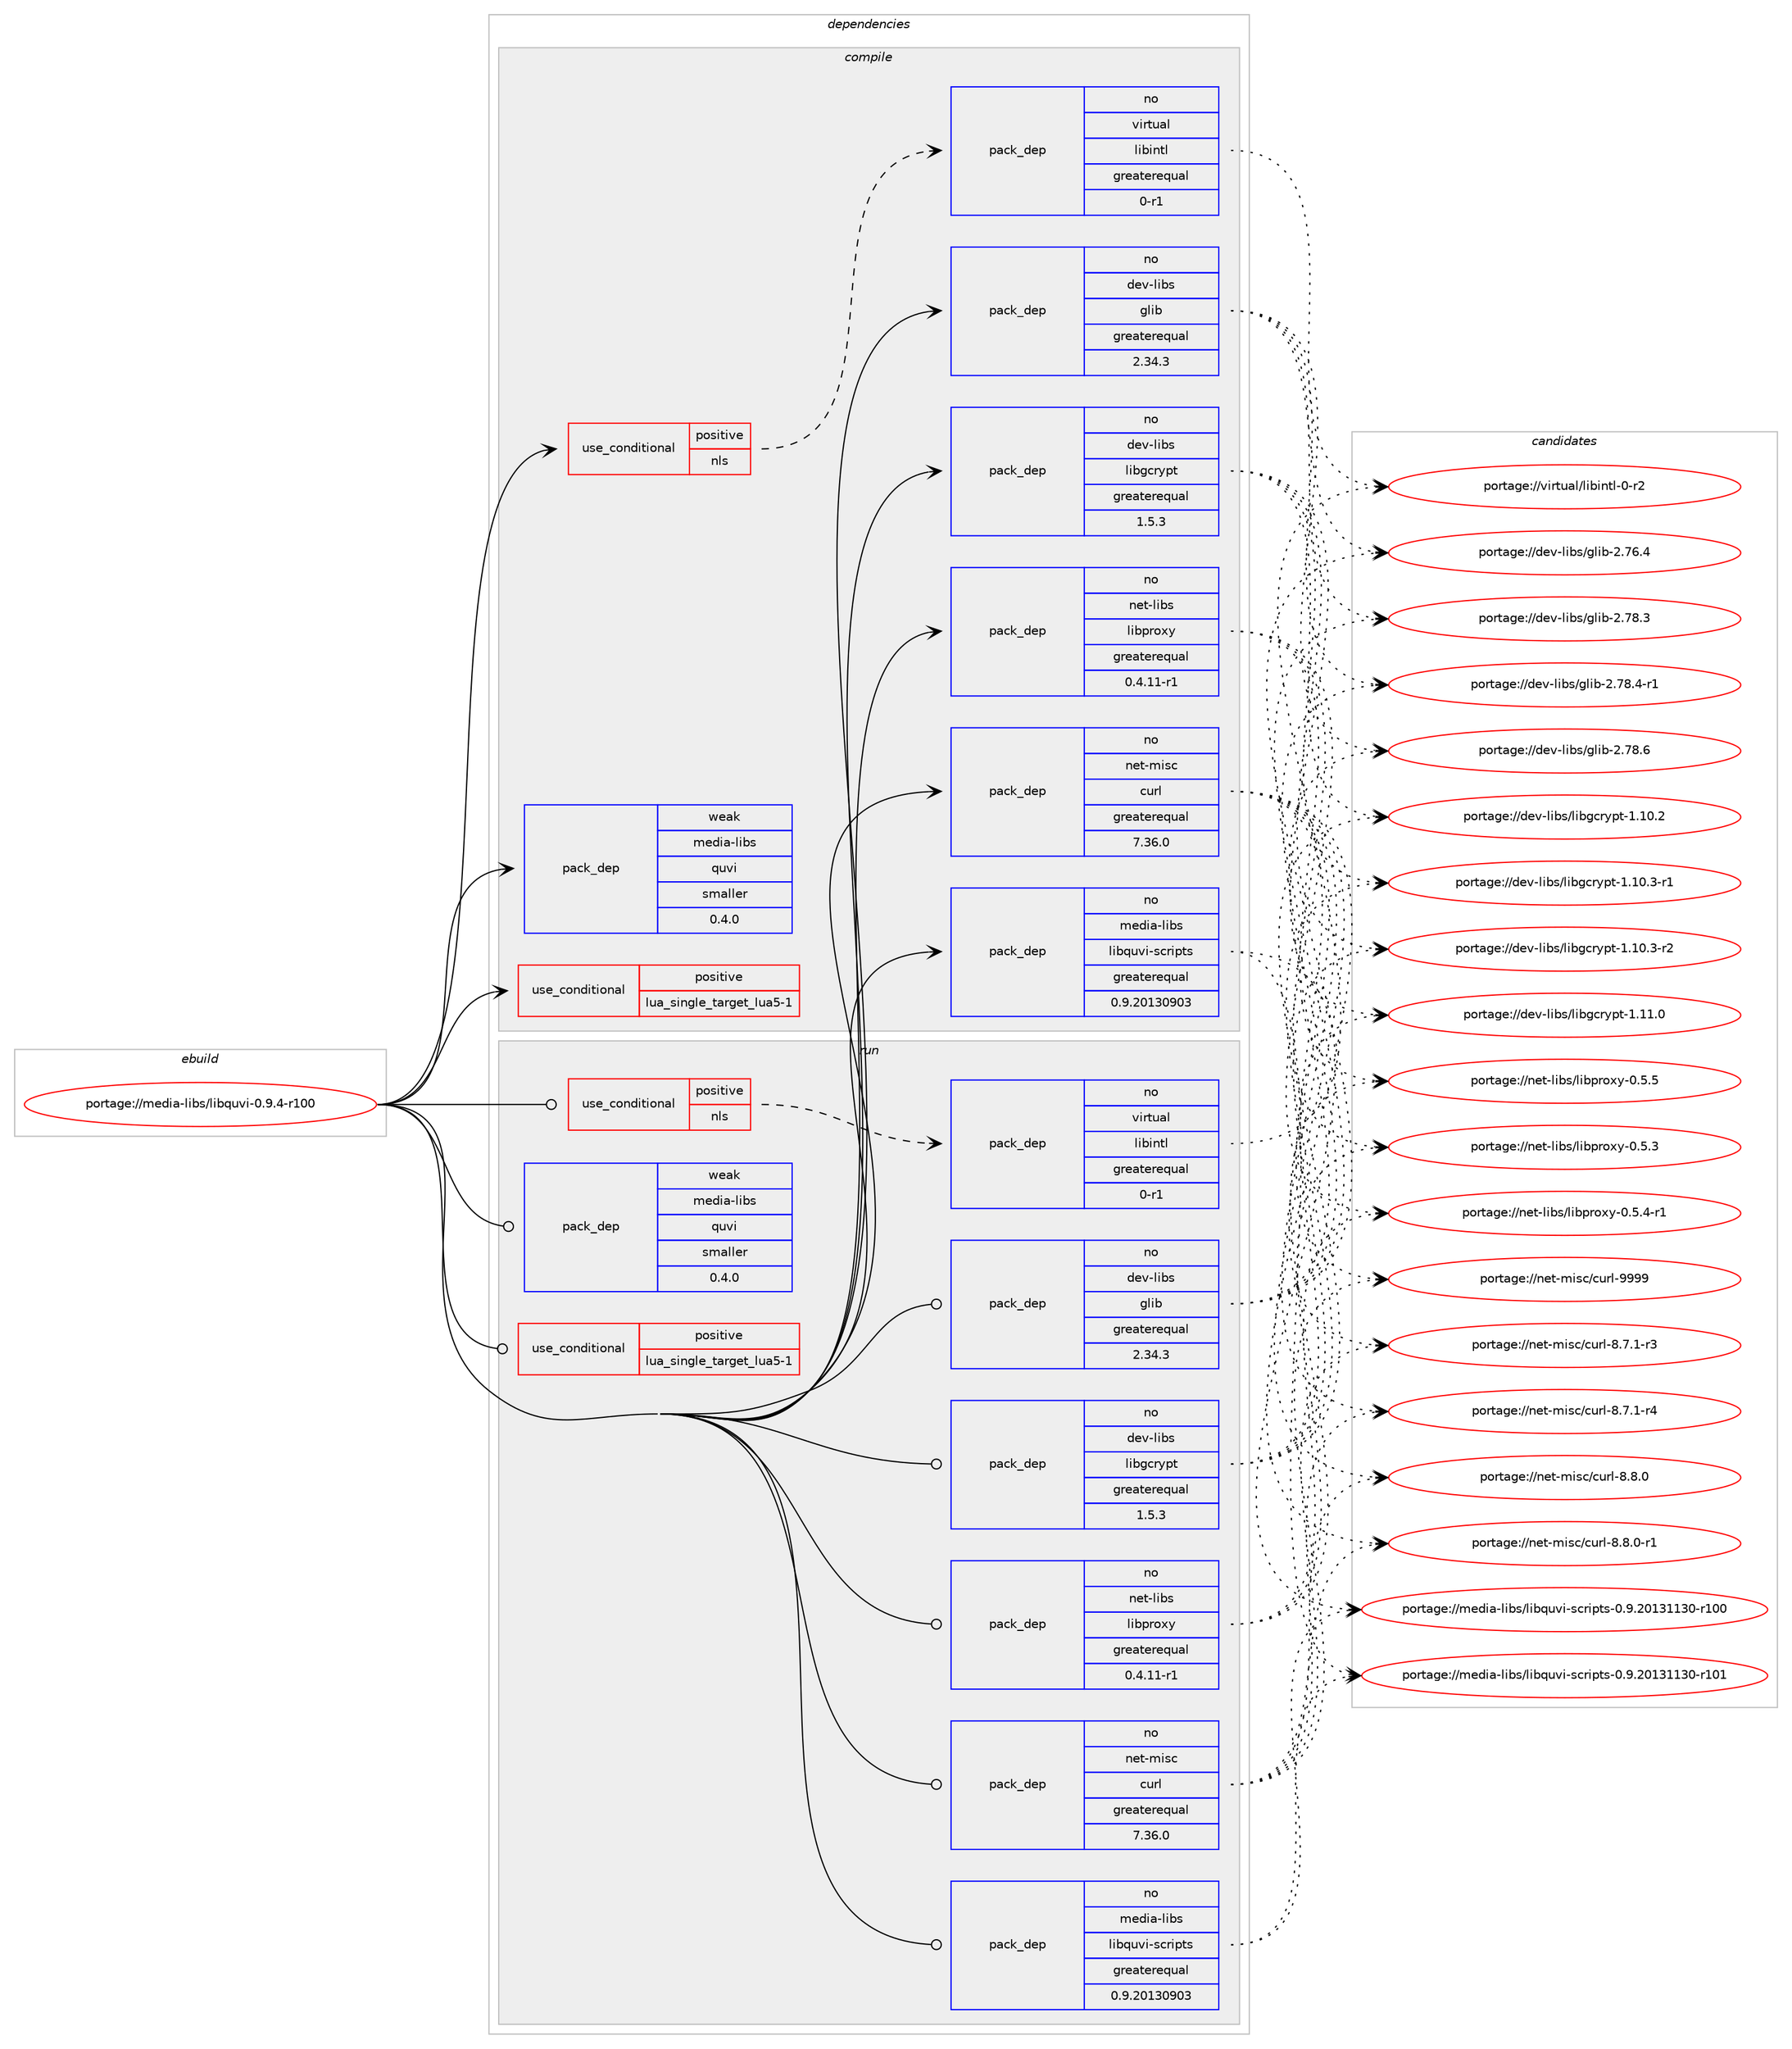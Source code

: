 digraph prolog {

# *************
# Graph options
# *************

newrank=true;
concentrate=true;
compound=true;
graph [rankdir=LR,fontname=Helvetica,fontsize=10,ranksep=1.5];#, ranksep=2.5, nodesep=0.2];
edge  [arrowhead=vee];
node  [fontname=Helvetica,fontsize=10];

# **********
# The ebuild
# **********

subgraph cluster_leftcol {
color=gray;
rank=same;
label=<<i>ebuild</i>>;
id [label="portage://media-libs/libquvi-0.9.4-r100", color=red, width=4, href="../media-libs/libquvi-0.9.4-r100.svg"];
}

# ****************
# The dependencies
# ****************

subgraph cluster_midcol {
color=gray;
label=<<i>dependencies</i>>;
subgraph cluster_compile {
fillcolor="#eeeeee";
style=filled;
label=<<i>compile</i>>;
subgraph cond74275 {
dependency156379 [label=<<TABLE BORDER="0" CELLBORDER="1" CELLSPACING="0" CELLPADDING="4"><TR><TD ROWSPAN="3" CELLPADDING="10">use_conditional</TD></TR><TR><TD>positive</TD></TR><TR><TD>lua_single_target_lua5-1</TD></TR></TABLE>>, shape=none, color=red];
# *** BEGIN UNKNOWN DEPENDENCY TYPE (TODO) ***
# dependency156379 -> package_dependency(portage://media-libs/libquvi-0.9.4-r100,install,no,dev-lang,lua,none,[,,],[slot(5.1)],[use(enable(deprecated),none)])
# *** END UNKNOWN DEPENDENCY TYPE (TODO) ***

}
id:e -> dependency156379:w [weight=20,style="solid",arrowhead="vee"];
subgraph cond74276 {
dependency156380 [label=<<TABLE BORDER="0" CELLBORDER="1" CELLSPACING="0" CELLPADDING="4"><TR><TD ROWSPAN="3" CELLPADDING="10">use_conditional</TD></TR><TR><TD>positive</TD></TR><TR><TD>nls</TD></TR></TABLE>>, shape=none, color=red];
subgraph pack79788 {
dependency156381 [label=<<TABLE BORDER="0" CELLBORDER="1" CELLSPACING="0" CELLPADDING="4" WIDTH="220"><TR><TD ROWSPAN="6" CELLPADDING="30">pack_dep</TD></TR><TR><TD WIDTH="110">no</TD></TR><TR><TD>virtual</TD></TR><TR><TD>libintl</TD></TR><TR><TD>greaterequal</TD></TR><TR><TD>0-r1</TD></TR></TABLE>>, shape=none, color=blue];
}
dependency156380:e -> dependency156381:w [weight=20,style="dashed",arrowhead="vee"];
}
id:e -> dependency156380:w [weight=20,style="solid",arrowhead="vee"];
subgraph pack79789 {
dependency156382 [label=<<TABLE BORDER="0" CELLBORDER="1" CELLSPACING="0" CELLPADDING="4" WIDTH="220"><TR><TD ROWSPAN="6" CELLPADDING="30">pack_dep</TD></TR><TR><TD WIDTH="110">no</TD></TR><TR><TD>dev-libs</TD></TR><TR><TD>glib</TD></TR><TR><TD>greaterequal</TD></TR><TR><TD>2.34.3</TD></TR></TABLE>>, shape=none, color=blue];
}
id:e -> dependency156382:w [weight=20,style="solid",arrowhead="vee"];
subgraph pack79790 {
dependency156383 [label=<<TABLE BORDER="0" CELLBORDER="1" CELLSPACING="0" CELLPADDING="4" WIDTH="220"><TR><TD ROWSPAN="6" CELLPADDING="30">pack_dep</TD></TR><TR><TD WIDTH="110">no</TD></TR><TR><TD>dev-libs</TD></TR><TR><TD>libgcrypt</TD></TR><TR><TD>greaterequal</TD></TR><TR><TD>1.5.3</TD></TR></TABLE>>, shape=none, color=blue];
}
id:e -> dependency156383:w [weight=20,style="solid",arrowhead="vee"];
subgraph pack79791 {
dependency156384 [label=<<TABLE BORDER="0" CELLBORDER="1" CELLSPACING="0" CELLPADDING="4" WIDTH="220"><TR><TD ROWSPAN="6" CELLPADDING="30">pack_dep</TD></TR><TR><TD WIDTH="110">no</TD></TR><TR><TD>media-libs</TD></TR><TR><TD>libquvi-scripts</TD></TR><TR><TD>greaterequal</TD></TR><TR><TD>0.9.20130903</TD></TR></TABLE>>, shape=none, color=blue];
}
id:e -> dependency156384:w [weight=20,style="solid",arrowhead="vee"];
subgraph pack79792 {
dependency156385 [label=<<TABLE BORDER="0" CELLBORDER="1" CELLSPACING="0" CELLPADDING="4" WIDTH="220"><TR><TD ROWSPAN="6" CELLPADDING="30">pack_dep</TD></TR><TR><TD WIDTH="110">no</TD></TR><TR><TD>net-libs</TD></TR><TR><TD>libproxy</TD></TR><TR><TD>greaterequal</TD></TR><TR><TD>0.4.11-r1</TD></TR></TABLE>>, shape=none, color=blue];
}
id:e -> dependency156385:w [weight=20,style="solid",arrowhead="vee"];
subgraph pack79793 {
dependency156386 [label=<<TABLE BORDER="0" CELLBORDER="1" CELLSPACING="0" CELLPADDING="4" WIDTH="220"><TR><TD ROWSPAN="6" CELLPADDING="30">pack_dep</TD></TR><TR><TD WIDTH="110">no</TD></TR><TR><TD>net-misc</TD></TR><TR><TD>curl</TD></TR><TR><TD>greaterequal</TD></TR><TR><TD>7.36.0</TD></TR></TABLE>>, shape=none, color=blue];
}
id:e -> dependency156386:w [weight=20,style="solid",arrowhead="vee"];
subgraph pack79794 {
dependency156387 [label=<<TABLE BORDER="0" CELLBORDER="1" CELLSPACING="0" CELLPADDING="4" WIDTH="220"><TR><TD ROWSPAN="6" CELLPADDING="30">pack_dep</TD></TR><TR><TD WIDTH="110">weak</TD></TR><TR><TD>media-libs</TD></TR><TR><TD>quvi</TD></TR><TR><TD>smaller</TD></TR><TR><TD>0.4.0</TD></TR></TABLE>>, shape=none, color=blue];
}
id:e -> dependency156387:w [weight=20,style="solid",arrowhead="vee"];
}
subgraph cluster_compileandrun {
fillcolor="#eeeeee";
style=filled;
label=<<i>compile and run</i>>;
}
subgraph cluster_run {
fillcolor="#eeeeee";
style=filled;
label=<<i>run</i>>;
subgraph cond74277 {
dependency156388 [label=<<TABLE BORDER="0" CELLBORDER="1" CELLSPACING="0" CELLPADDING="4"><TR><TD ROWSPAN="3" CELLPADDING="10">use_conditional</TD></TR><TR><TD>positive</TD></TR><TR><TD>lua_single_target_lua5-1</TD></TR></TABLE>>, shape=none, color=red];
# *** BEGIN UNKNOWN DEPENDENCY TYPE (TODO) ***
# dependency156388 -> package_dependency(portage://media-libs/libquvi-0.9.4-r100,run,no,dev-lang,lua,none,[,,],[slot(5.1)],[use(enable(deprecated),none)])
# *** END UNKNOWN DEPENDENCY TYPE (TODO) ***

}
id:e -> dependency156388:w [weight=20,style="solid",arrowhead="odot"];
subgraph cond74278 {
dependency156389 [label=<<TABLE BORDER="0" CELLBORDER="1" CELLSPACING="0" CELLPADDING="4"><TR><TD ROWSPAN="3" CELLPADDING="10">use_conditional</TD></TR><TR><TD>positive</TD></TR><TR><TD>nls</TD></TR></TABLE>>, shape=none, color=red];
subgraph pack79795 {
dependency156390 [label=<<TABLE BORDER="0" CELLBORDER="1" CELLSPACING="0" CELLPADDING="4" WIDTH="220"><TR><TD ROWSPAN="6" CELLPADDING="30">pack_dep</TD></TR><TR><TD WIDTH="110">no</TD></TR><TR><TD>virtual</TD></TR><TR><TD>libintl</TD></TR><TR><TD>greaterequal</TD></TR><TR><TD>0-r1</TD></TR></TABLE>>, shape=none, color=blue];
}
dependency156389:e -> dependency156390:w [weight=20,style="dashed",arrowhead="vee"];
}
id:e -> dependency156389:w [weight=20,style="solid",arrowhead="odot"];
subgraph pack79796 {
dependency156391 [label=<<TABLE BORDER="0" CELLBORDER="1" CELLSPACING="0" CELLPADDING="4" WIDTH="220"><TR><TD ROWSPAN="6" CELLPADDING="30">pack_dep</TD></TR><TR><TD WIDTH="110">no</TD></TR><TR><TD>dev-libs</TD></TR><TR><TD>glib</TD></TR><TR><TD>greaterequal</TD></TR><TR><TD>2.34.3</TD></TR></TABLE>>, shape=none, color=blue];
}
id:e -> dependency156391:w [weight=20,style="solid",arrowhead="odot"];
subgraph pack79797 {
dependency156392 [label=<<TABLE BORDER="0" CELLBORDER="1" CELLSPACING="0" CELLPADDING="4" WIDTH="220"><TR><TD ROWSPAN="6" CELLPADDING="30">pack_dep</TD></TR><TR><TD WIDTH="110">no</TD></TR><TR><TD>dev-libs</TD></TR><TR><TD>libgcrypt</TD></TR><TR><TD>greaterequal</TD></TR><TR><TD>1.5.3</TD></TR></TABLE>>, shape=none, color=blue];
}
id:e -> dependency156392:w [weight=20,style="solid",arrowhead="odot"];
subgraph pack79798 {
dependency156393 [label=<<TABLE BORDER="0" CELLBORDER="1" CELLSPACING="0" CELLPADDING="4" WIDTH="220"><TR><TD ROWSPAN="6" CELLPADDING="30">pack_dep</TD></TR><TR><TD WIDTH="110">no</TD></TR><TR><TD>media-libs</TD></TR><TR><TD>libquvi-scripts</TD></TR><TR><TD>greaterequal</TD></TR><TR><TD>0.9.20130903</TD></TR></TABLE>>, shape=none, color=blue];
}
id:e -> dependency156393:w [weight=20,style="solid",arrowhead="odot"];
subgraph pack79799 {
dependency156394 [label=<<TABLE BORDER="0" CELLBORDER="1" CELLSPACING="0" CELLPADDING="4" WIDTH="220"><TR><TD ROWSPAN="6" CELLPADDING="30">pack_dep</TD></TR><TR><TD WIDTH="110">no</TD></TR><TR><TD>net-libs</TD></TR><TR><TD>libproxy</TD></TR><TR><TD>greaterequal</TD></TR><TR><TD>0.4.11-r1</TD></TR></TABLE>>, shape=none, color=blue];
}
id:e -> dependency156394:w [weight=20,style="solid",arrowhead="odot"];
subgraph pack79800 {
dependency156395 [label=<<TABLE BORDER="0" CELLBORDER="1" CELLSPACING="0" CELLPADDING="4" WIDTH="220"><TR><TD ROWSPAN="6" CELLPADDING="30">pack_dep</TD></TR><TR><TD WIDTH="110">no</TD></TR><TR><TD>net-misc</TD></TR><TR><TD>curl</TD></TR><TR><TD>greaterequal</TD></TR><TR><TD>7.36.0</TD></TR></TABLE>>, shape=none, color=blue];
}
id:e -> dependency156395:w [weight=20,style="solid",arrowhead="odot"];
subgraph pack79801 {
dependency156396 [label=<<TABLE BORDER="0" CELLBORDER="1" CELLSPACING="0" CELLPADDING="4" WIDTH="220"><TR><TD ROWSPAN="6" CELLPADDING="30">pack_dep</TD></TR><TR><TD WIDTH="110">weak</TD></TR><TR><TD>media-libs</TD></TR><TR><TD>quvi</TD></TR><TR><TD>smaller</TD></TR><TR><TD>0.4.0</TD></TR></TABLE>>, shape=none, color=blue];
}
id:e -> dependency156396:w [weight=20,style="solid",arrowhead="odot"];
}
}

# **************
# The candidates
# **************

subgraph cluster_choices {
rank=same;
color=gray;
label=<<i>candidates</i>>;

subgraph choice79788 {
color=black;
nodesep=1;
choice11810511411611797108471081059810511011610845484511450 [label="portage://virtual/libintl-0-r2", color=red, width=4,href="../virtual/libintl-0-r2.svg"];
dependency156381:e -> choice11810511411611797108471081059810511011610845484511450:w [style=dotted,weight="100"];
}
subgraph choice79789 {
color=black;
nodesep=1;
choice1001011184510810598115471031081059845504655544652 [label="portage://dev-libs/glib-2.76.4", color=red, width=4,href="../dev-libs/glib-2.76.4.svg"];
choice1001011184510810598115471031081059845504655564651 [label="portage://dev-libs/glib-2.78.3", color=red, width=4,href="../dev-libs/glib-2.78.3.svg"];
choice10010111845108105981154710310810598455046555646524511449 [label="portage://dev-libs/glib-2.78.4-r1", color=red, width=4,href="../dev-libs/glib-2.78.4-r1.svg"];
choice1001011184510810598115471031081059845504655564654 [label="portage://dev-libs/glib-2.78.6", color=red, width=4,href="../dev-libs/glib-2.78.6.svg"];
dependency156382:e -> choice1001011184510810598115471031081059845504655544652:w [style=dotted,weight="100"];
dependency156382:e -> choice1001011184510810598115471031081059845504655564651:w [style=dotted,weight="100"];
dependency156382:e -> choice10010111845108105981154710310810598455046555646524511449:w [style=dotted,weight="100"];
dependency156382:e -> choice1001011184510810598115471031081059845504655564654:w [style=dotted,weight="100"];
}
subgraph choice79790 {
color=black;
nodesep=1;
choice100101118451081059811547108105981039911412111211645494649484650 [label="portage://dev-libs/libgcrypt-1.10.2", color=red, width=4,href="../dev-libs/libgcrypt-1.10.2.svg"];
choice1001011184510810598115471081059810399114121112116454946494846514511449 [label="portage://dev-libs/libgcrypt-1.10.3-r1", color=red, width=4,href="../dev-libs/libgcrypt-1.10.3-r1.svg"];
choice1001011184510810598115471081059810399114121112116454946494846514511450 [label="portage://dev-libs/libgcrypt-1.10.3-r2", color=red, width=4,href="../dev-libs/libgcrypt-1.10.3-r2.svg"];
choice100101118451081059811547108105981039911412111211645494649494648 [label="portage://dev-libs/libgcrypt-1.11.0", color=red, width=4,href="../dev-libs/libgcrypt-1.11.0.svg"];
dependency156383:e -> choice100101118451081059811547108105981039911412111211645494649484650:w [style=dotted,weight="100"];
dependency156383:e -> choice1001011184510810598115471081059810399114121112116454946494846514511449:w [style=dotted,weight="100"];
dependency156383:e -> choice1001011184510810598115471081059810399114121112116454946494846514511450:w [style=dotted,weight="100"];
dependency156383:e -> choice100101118451081059811547108105981039911412111211645494649494648:w [style=dotted,weight="100"];
}
subgraph choice79791 {
color=black;
nodesep=1;
choice109101100105974510810598115471081059811311711810545115991141051121161154548465746504849514949514845114494848 [label="portage://media-libs/libquvi-scripts-0.9.20131130-r100", color=red, width=4,href="../media-libs/libquvi-scripts-0.9.20131130-r100.svg"];
choice109101100105974510810598115471081059811311711810545115991141051121161154548465746504849514949514845114494849 [label="portage://media-libs/libquvi-scripts-0.9.20131130-r101", color=red, width=4,href="../media-libs/libquvi-scripts-0.9.20131130-r101.svg"];
dependency156384:e -> choice109101100105974510810598115471081059811311711810545115991141051121161154548465746504849514949514845114494848:w [style=dotted,weight="100"];
dependency156384:e -> choice109101100105974510810598115471081059811311711810545115991141051121161154548465746504849514949514845114494849:w [style=dotted,weight="100"];
}
subgraph choice79792 {
color=black;
nodesep=1;
choice11010111645108105981154710810598112114111120121454846534651 [label="portage://net-libs/libproxy-0.5.3", color=red, width=4,href="../net-libs/libproxy-0.5.3.svg"];
choice110101116451081059811547108105981121141111201214548465346524511449 [label="portage://net-libs/libproxy-0.5.4-r1", color=red, width=4,href="../net-libs/libproxy-0.5.4-r1.svg"];
choice11010111645108105981154710810598112114111120121454846534653 [label="portage://net-libs/libproxy-0.5.5", color=red, width=4,href="../net-libs/libproxy-0.5.5.svg"];
dependency156385:e -> choice11010111645108105981154710810598112114111120121454846534651:w [style=dotted,weight="100"];
dependency156385:e -> choice110101116451081059811547108105981121141111201214548465346524511449:w [style=dotted,weight="100"];
dependency156385:e -> choice11010111645108105981154710810598112114111120121454846534653:w [style=dotted,weight="100"];
}
subgraph choice79793 {
color=black;
nodesep=1;
choice110101116451091051159947991171141084556465546494511451 [label="portage://net-misc/curl-8.7.1-r3", color=red, width=4,href="../net-misc/curl-8.7.1-r3.svg"];
choice110101116451091051159947991171141084556465546494511452 [label="portage://net-misc/curl-8.7.1-r4", color=red, width=4,href="../net-misc/curl-8.7.1-r4.svg"];
choice11010111645109105115994799117114108455646564648 [label="portage://net-misc/curl-8.8.0", color=red, width=4,href="../net-misc/curl-8.8.0.svg"];
choice110101116451091051159947991171141084556465646484511449 [label="portage://net-misc/curl-8.8.0-r1", color=red, width=4,href="../net-misc/curl-8.8.0-r1.svg"];
choice110101116451091051159947991171141084557575757 [label="portage://net-misc/curl-9999", color=red, width=4,href="../net-misc/curl-9999.svg"];
dependency156386:e -> choice110101116451091051159947991171141084556465546494511451:w [style=dotted,weight="100"];
dependency156386:e -> choice110101116451091051159947991171141084556465546494511452:w [style=dotted,weight="100"];
dependency156386:e -> choice11010111645109105115994799117114108455646564648:w [style=dotted,weight="100"];
dependency156386:e -> choice110101116451091051159947991171141084556465646484511449:w [style=dotted,weight="100"];
dependency156386:e -> choice110101116451091051159947991171141084557575757:w [style=dotted,weight="100"];
}
subgraph choice79794 {
color=black;
nodesep=1;
}
subgraph choice79795 {
color=black;
nodesep=1;
choice11810511411611797108471081059810511011610845484511450 [label="portage://virtual/libintl-0-r2", color=red, width=4,href="../virtual/libintl-0-r2.svg"];
dependency156390:e -> choice11810511411611797108471081059810511011610845484511450:w [style=dotted,weight="100"];
}
subgraph choice79796 {
color=black;
nodesep=1;
choice1001011184510810598115471031081059845504655544652 [label="portage://dev-libs/glib-2.76.4", color=red, width=4,href="../dev-libs/glib-2.76.4.svg"];
choice1001011184510810598115471031081059845504655564651 [label="portage://dev-libs/glib-2.78.3", color=red, width=4,href="../dev-libs/glib-2.78.3.svg"];
choice10010111845108105981154710310810598455046555646524511449 [label="portage://dev-libs/glib-2.78.4-r1", color=red, width=4,href="../dev-libs/glib-2.78.4-r1.svg"];
choice1001011184510810598115471031081059845504655564654 [label="portage://dev-libs/glib-2.78.6", color=red, width=4,href="../dev-libs/glib-2.78.6.svg"];
dependency156391:e -> choice1001011184510810598115471031081059845504655544652:w [style=dotted,weight="100"];
dependency156391:e -> choice1001011184510810598115471031081059845504655564651:w [style=dotted,weight="100"];
dependency156391:e -> choice10010111845108105981154710310810598455046555646524511449:w [style=dotted,weight="100"];
dependency156391:e -> choice1001011184510810598115471031081059845504655564654:w [style=dotted,weight="100"];
}
subgraph choice79797 {
color=black;
nodesep=1;
choice100101118451081059811547108105981039911412111211645494649484650 [label="portage://dev-libs/libgcrypt-1.10.2", color=red, width=4,href="../dev-libs/libgcrypt-1.10.2.svg"];
choice1001011184510810598115471081059810399114121112116454946494846514511449 [label="portage://dev-libs/libgcrypt-1.10.3-r1", color=red, width=4,href="../dev-libs/libgcrypt-1.10.3-r1.svg"];
choice1001011184510810598115471081059810399114121112116454946494846514511450 [label="portage://dev-libs/libgcrypt-1.10.3-r2", color=red, width=4,href="../dev-libs/libgcrypt-1.10.3-r2.svg"];
choice100101118451081059811547108105981039911412111211645494649494648 [label="portage://dev-libs/libgcrypt-1.11.0", color=red, width=4,href="../dev-libs/libgcrypt-1.11.0.svg"];
dependency156392:e -> choice100101118451081059811547108105981039911412111211645494649484650:w [style=dotted,weight="100"];
dependency156392:e -> choice1001011184510810598115471081059810399114121112116454946494846514511449:w [style=dotted,weight="100"];
dependency156392:e -> choice1001011184510810598115471081059810399114121112116454946494846514511450:w [style=dotted,weight="100"];
dependency156392:e -> choice100101118451081059811547108105981039911412111211645494649494648:w [style=dotted,weight="100"];
}
subgraph choice79798 {
color=black;
nodesep=1;
choice109101100105974510810598115471081059811311711810545115991141051121161154548465746504849514949514845114494848 [label="portage://media-libs/libquvi-scripts-0.9.20131130-r100", color=red, width=4,href="../media-libs/libquvi-scripts-0.9.20131130-r100.svg"];
choice109101100105974510810598115471081059811311711810545115991141051121161154548465746504849514949514845114494849 [label="portage://media-libs/libquvi-scripts-0.9.20131130-r101", color=red, width=4,href="../media-libs/libquvi-scripts-0.9.20131130-r101.svg"];
dependency156393:e -> choice109101100105974510810598115471081059811311711810545115991141051121161154548465746504849514949514845114494848:w [style=dotted,weight="100"];
dependency156393:e -> choice109101100105974510810598115471081059811311711810545115991141051121161154548465746504849514949514845114494849:w [style=dotted,weight="100"];
}
subgraph choice79799 {
color=black;
nodesep=1;
choice11010111645108105981154710810598112114111120121454846534651 [label="portage://net-libs/libproxy-0.5.3", color=red, width=4,href="../net-libs/libproxy-0.5.3.svg"];
choice110101116451081059811547108105981121141111201214548465346524511449 [label="portage://net-libs/libproxy-0.5.4-r1", color=red, width=4,href="../net-libs/libproxy-0.5.4-r1.svg"];
choice11010111645108105981154710810598112114111120121454846534653 [label="portage://net-libs/libproxy-0.5.5", color=red, width=4,href="../net-libs/libproxy-0.5.5.svg"];
dependency156394:e -> choice11010111645108105981154710810598112114111120121454846534651:w [style=dotted,weight="100"];
dependency156394:e -> choice110101116451081059811547108105981121141111201214548465346524511449:w [style=dotted,weight="100"];
dependency156394:e -> choice11010111645108105981154710810598112114111120121454846534653:w [style=dotted,weight="100"];
}
subgraph choice79800 {
color=black;
nodesep=1;
choice110101116451091051159947991171141084556465546494511451 [label="portage://net-misc/curl-8.7.1-r3", color=red, width=4,href="../net-misc/curl-8.7.1-r3.svg"];
choice110101116451091051159947991171141084556465546494511452 [label="portage://net-misc/curl-8.7.1-r4", color=red, width=4,href="../net-misc/curl-8.7.1-r4.svg"];
choice11010111645109105115994799117114108455646564648 [label="portage://net-misc/curl-8.8.0", color=red, width=4,href="../net-misc/curl-8.8.0.svg"];
choice110101116451091051159947991171141084556465646484511449 [label="portage://net-misc/curl-8.8.0-r1", color=red, width=4,href="../net-misc/curl-8.8.0-r1.svg"];
choice110101116451091051159947991171141084557575757 [label="portage://net-misc/curl-9999", color=red, width=4,href="../net-misc/curl-9999.svg"];
dependency156395:e -> choice110101116451091051159947991171141084556465546494511451:w [style=dotted,weight="100"];
dependency156395:e -> choice110101116451091051159947991171141084556465546494511452:w [style=dotted,weight="100"];
dependency156395:e -> choice11010111645109105115994799117114108455646564648:w [style=dotted,weight="100"];
dependency156395:e -> choice110101116451091051159947991171141084556465646484511449:w [style=dotted,weight="100"];
dependency156395:e -> choice110101116451091051159947991171141084557575757:w [style=dotted,weight="100"];
}
subgraph choice79801 {
color=black;
nodesep=1;
}
}

}
